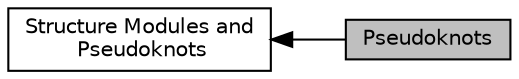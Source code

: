 digraph "Pseudoknots"
{
  bgcolor="transparent";
  edge [fontname="Helvetica",fontsize="10",labelfontname="Helvetica",labelfontsize="10"];
  node [fontname="Helvetica",fontsize="10",shape=box];
  rankdir=LR;
  Node2 [label="Structure Modules and\l Pseudoknots",height=0.2,width=0.4,color="black",URL="$group__paired__modules.html",tooltip=" "];
  Node1 [label="Pseudoknots",height=0.2,width=0.4,color="black", fillcolor="grey75", style="filled", fontcolor="black",tooltip="Implementations to predict pseudoknotted structures."];
  Node2->Node1 [shape=plaintext, dir="back", style="solid"];
}
